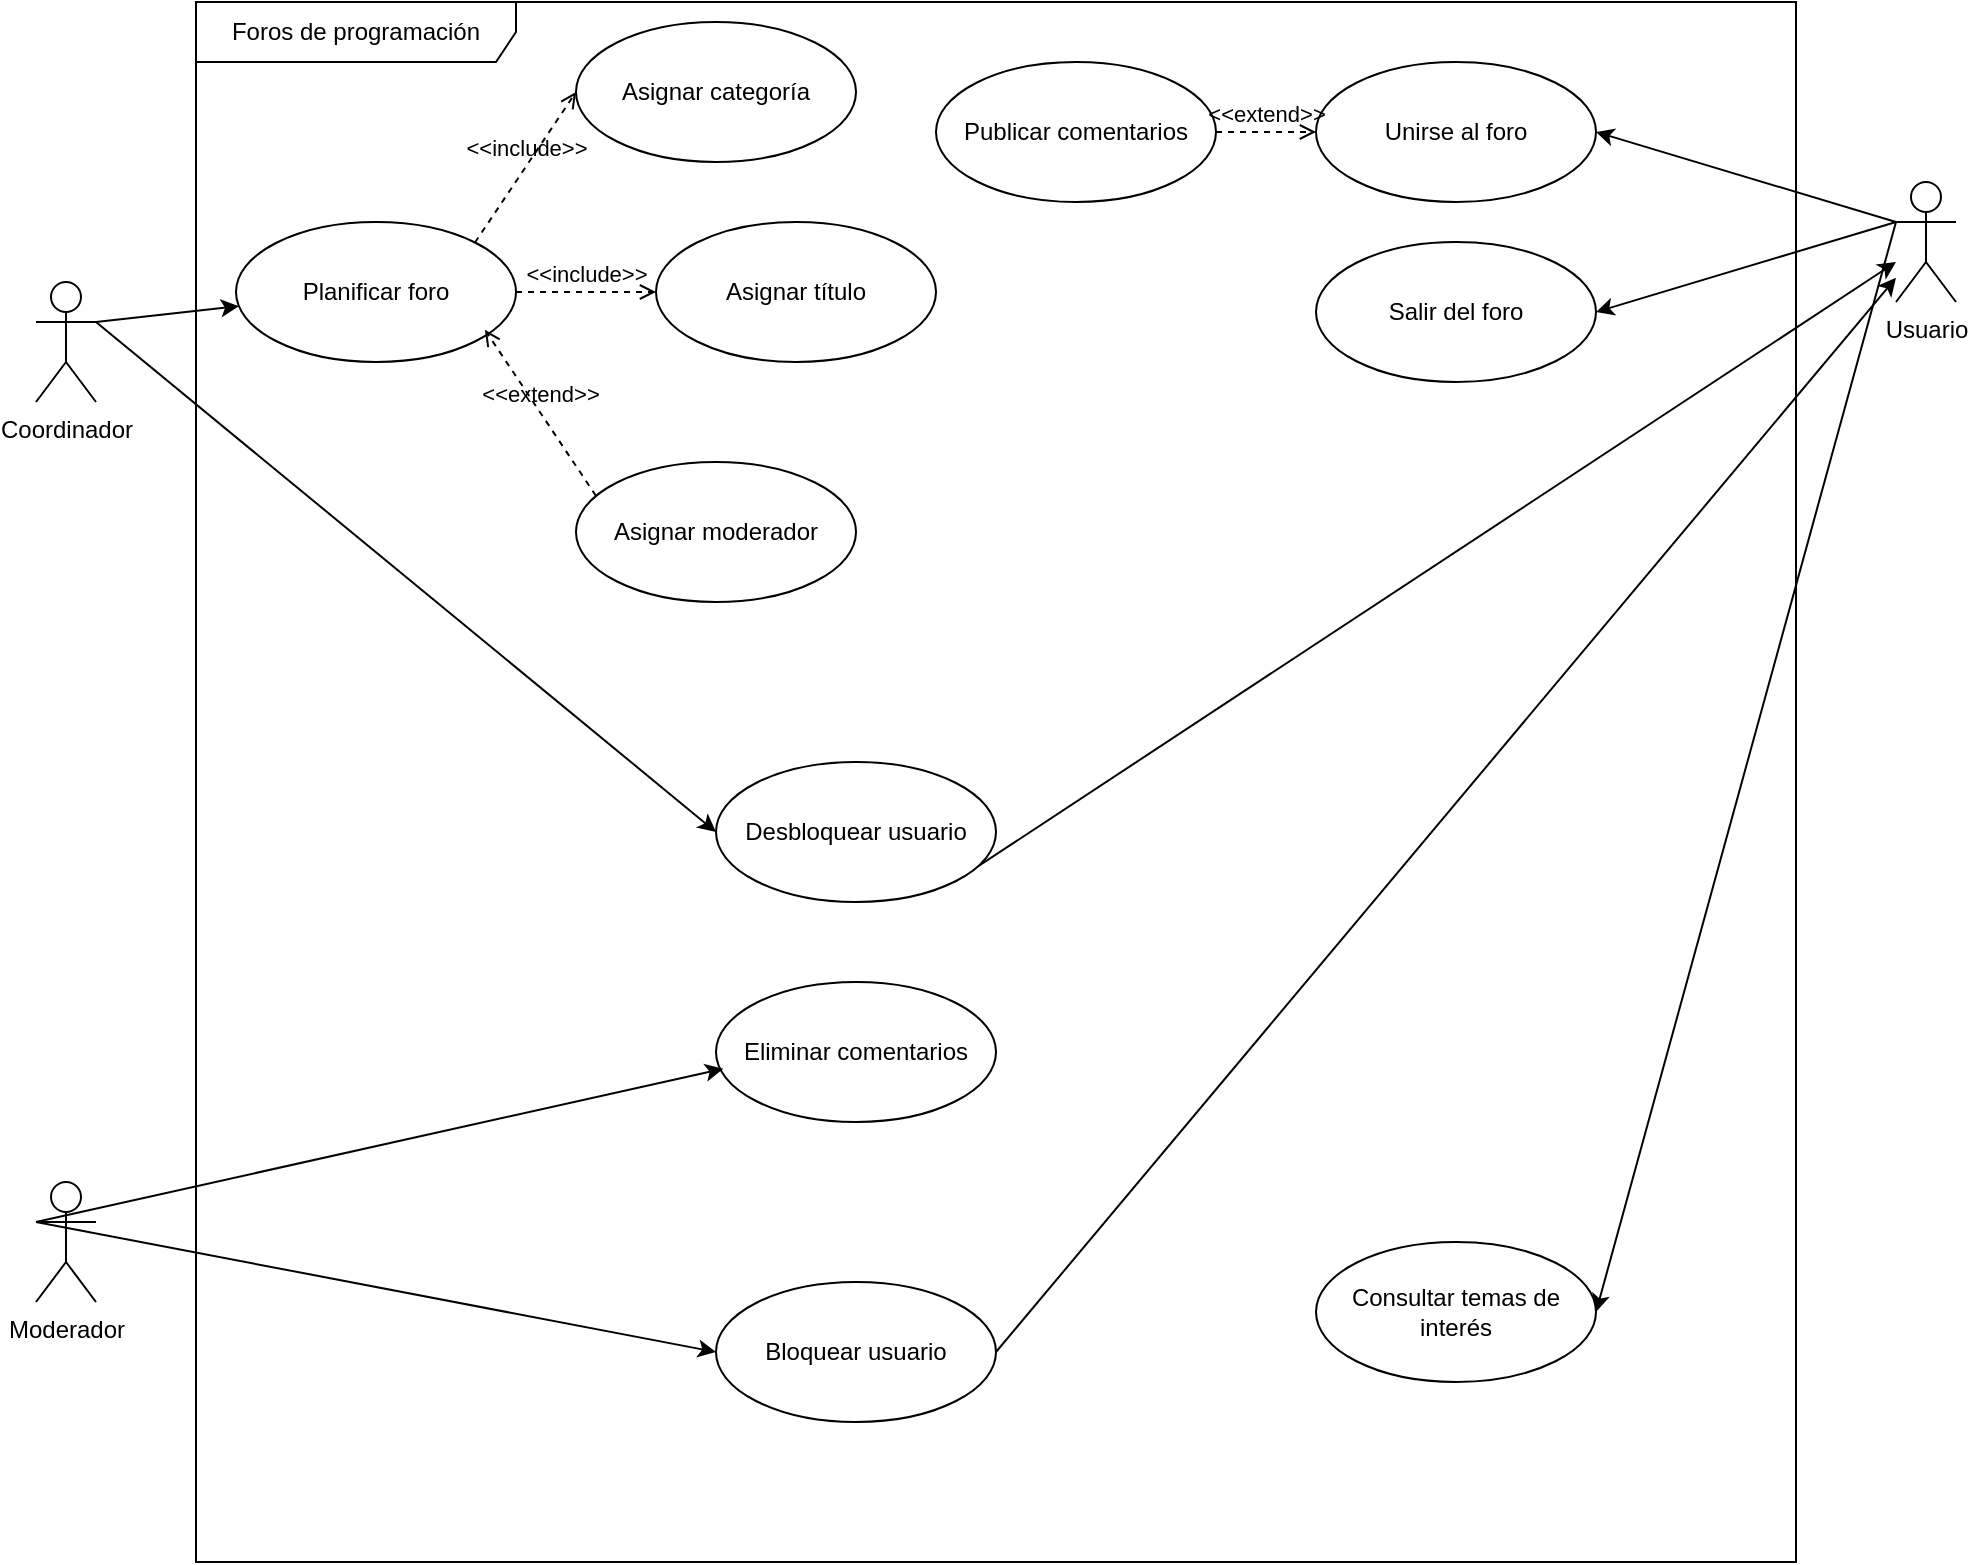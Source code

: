 <mxfile>
    <diagram id="hAJJWHomR5pgsVBHqUwW" name="Página-1">
        <mxGraphModel dx="1431" dy="804" grid="1" gridSize="10" guides="1" tooltips="1" connect="1" arrows="1" fold="1" page="1" pageScale="1" pageWidth="827" pageHeight="1169" math="0" shadow="0">
            <root>
                <mxCell id="0"/>
                <mxCell id="1" parent="0"/>
                <mxCell id="2" value="Foros de programación" style="shape=umlFrame;whiteSpace=wrap;html=1;pointerEvents=0;recursiveResize=0;container=1;collapsible=0;width=160;" vertex="1" parent="1">
                    <mxGeometry x="230" y="100" width="800" height="780" as="geometry"/>
                </mxCell>
                <mxCell id="6" value="Asignar categoría" style="ellipse;whiteSpace=wrap;html=1;" vertex="1" parent="2">
                    <mxGeometry x="190" y="10" width="140" height="70" as="geometry"/>
                </mxCell>
                <mxCell id="7" value="Planificar foro" style="ellipse;whiteSpace=wrap;html=1;" vertex="1" parent="2">
                    <mxGeometry x="20" y="110" width="140" height="70" as="geometry"/>
                </mxCell>
                <mxCell id="8" value="Asignar título" style="ellipse;whiteSpace=wrap;html=1;" vertex="1" parent="2">
                    <mxGeometry x="230" y="110" width="140" height="70" as="geometry"/>
                </mxCell>
                <mxCell id="9" value="Asignar moderador" style="ellipse;whiteSpace=wrap;html=1;" vertex="1" parent="2">
                    <mxGeometry x="190" y="230" width="140" height="70" as="geometry"/>
                </mxCell>
                <mxCell id="11" value="Unirse al foro" style="ellipse;whiteSpace=wrap;html=1;" vertex="1" parent="2">
                    <mxGeometry x="560" y="30" width="140" height="70" as="geometry"/>
                </mxCell>
                <mxCell id="12" value="Publicar comentarios" style="ellipse;whiteSpace=wrap;html=1;" vertex="1" parent="2">
                    <mxGeometry x="370" y="30" width="140" height="70" as="geometry"/>
                </mxCell>
                <mxCell id="14" value="Salir del foro" style="ellipse;whiteSpace=wrap;html=1;" vertex="1" parent="2">
                    <mxGeometry x="560" y="120" width="140" height="70" as="geometry"/>
                </mxCell>
                <mxCell id="15" value="Consultar temas de interés" style="ellipse;whiteSpace=wrap;html=1;" vertex="1" parent="2">
                    <mxGeometry x="560" y="620" width="140" height="70" as="geometry"/>
                </mxCell>
                <mxCell id="37" style="edgeStyle=none;html=1;exitX=1;exitY=1;exitDx=0;exitDy=0;" edge="1" parent="2" source="19">
                    <mxGeometry relative="1" as="geometry">
                        <mxPoint x="850" y="130.0" as="targetPoint"/>
                    </mxGeometry>
                </mxCell>
                <mxCell id="19" value="Desbloquear usuario" style="ellipse;whiteSpace=wrap;html=1;" vertex="1" parent="2">
                    <mxGeometry x="260" y="380" width="140" height="70" as="geometry"/>
                </mxCell>
                <mxCell id="20" value="Eliminar comentarios" style="ellipse;whiteSpace=wrap;html=1;" vertex="1" parent="2">
                    <mxGeometry x="260" y="490" width="140" height="70" as="geometry"/>
                </mxCell>
                <mxCell id="21" value="Bloquear usuario" style="ellipse;whiteSpace=wrap;html=1;" vertex="1" parent="2">
                    <mxGeometry x="260" y="640" width="140" height="70" as="geometry"/>
                </mxCell>
                <mxCell id="31" value="&amp;lt;&amp;lt;extend&amp;gt;&amp;gt;" style="html=1;verticalAlign=bottom;labelBackgroundColor=none;endArrow=open;endFill=0;dashed=1;exitX=0.071;exitY=0.241;exitDx=0;exitDy=0;entryX=0.889;entryY=0.77;entryDx=0;entryDy=0;entryPerimeter=0;exitPerimeter=0;" edge="1" parent="2" source="9" target="7">
                    <mxGeometry width="160" relative="1" as="geometry">
                        <mxPoint x="70" y="220" as="sourcePoint"/>
                        <mxPoint x="230" y="220" as="targetPoint"/>
                    </mxGeometry>
                </mxCell>
                <mxCell id="32" value="&amp;lt;&amp;lt;include&amp;gt;&amp;gt;" style="html=1;verticalAlign=bottom;labelBackgroundColor=none;endArrow=open;endFill=0;dashed=1;entryX=0;entryY=0.5;entryDx=0;entryDy=0;exitX=1;exitY=0;exitDx=0;exitDy=0;" edge="1" parent="2" source="7" target="6">
                    <mxGeometry width="160" relative="1" as="geometry">
                        <mxPoint x="80" y="100" as="sourcePoint"/>
                        <mxPoint x="240" y="100" as="targetPoint"/>
                    </mxGeometry>
                </mxCell>
                <mxCell id="33" value="&amp;lt;&amp;lt;include&amp;gt;&amp;gt;" style="html=1;verticalAlign=bottom;labelBackgroundColor=none;endArrow=open;endFill=0;dashed=1;entryX=0;entryY=0.5;entryDx=0;entryDy=0;exitX=1;exitY=0.5;exitDx=0;exitDy=0;" edge="1" parent="2" source="7" target="8">
                    <mxGeometry width="160" relative="1" as="geometry">
                        <mxPoint x="149" y="130" as="sourcePoint"/>
                        <mxPoint x="200" y="55" as="targetPoint"/>
                    </mxGeometry>
                </mxCell>
                <mxCell id="35" value="&amp;lt;&amp;lt;extend&amp;gt;&amp;gt;" style="html=1;verticalAlign=bottom;labelBackgroundColor=none;endArrow=open;endFill=0;dashed=1;entryX=0;entryY=0.5;entryDx=0;entryDy=0;exitX=1;exitY=0.5;exitDx=0;exitDy=0;" edge="1" parent="2" source="12" target="11">
                    <mxGeometry width="160" relative="1" as="geometry">
                        <mxPoint x="390" y="200" as="sourcePoint"/>
                        <mxPoint x="550" y="200" as="targetPoint"/>
                    </mxGeometry>
                </mxCell>
                <mxCell id="24" style="edgeStyle=none;html=1;exitX=0;exitY=0.333;exitDx=0;exitDy=0;exitPerimeter=0;entryX=1;entryY=0.5;entryDx=0;entryDy=0;" edge="1" parent="1" source="3" target="11">
                    <mxGeometry relative="1" as="geometry"/>
                </mxCell>
                <mxCell id="25" style="edgeStyle=none;html=1;entryX=1;entryY=0.5;entryDx=0;entryDy=0;" edge="1" parent="1" target="14">
                    <mxGeometry relative="1" as="geometry">
                        <mxPoint x="1080" y="210" as="sourcePoint"/>
                    </mxGeometry>
                </mxCell>
                <mxCell id="27" style="edgeStyle=none;html=1;exitX=0;exitY=0.333;exitDx=0;exitDy=0;exitPerimeter=0;entryX=1;entryY=0.5;entryDx=0;entryDy=0;" edge="1" parent="1" source="3" target="15">
                    <mxGeometry relative="1" as="geometry"/>
                </mxCell>
                <mxCell id="3" value="Usuario" style="shape=umlActor;verticalLabelPosition=bottom;verticalAlign=top;html=1;" vertex="1" parent="1">
                    <mxGeometry x="1080" y="190" width="30" height="60" as="geometry"/>
                </mxCell>
                <mxCell id="22" style="edgeStyle=none;html=1;exitX=1;exitY=0.333;exitDx=0;exitDy=0;exitPerimeter=0;" edge="1" parent="1" source="10" target="7">
                    <mxGeometry relative="1" as="geometry"/>
                </mxCell>
                <mxCell id="23" style="edgeStyle=none;html=1;exitX=1;exitY=0.333;exitDx=0;exitDy=0;exitPerimeter=0;entryX=0;entryY=0.5;entryDx=0;entryDy=0;" edge="1" parent="1" source="10" target="19">
                    <mxGeometry relative="1" as="geometry"/>
                </mxCell>
                <mxCell id="10" value="Coordinador" style="shape=umlActor;verticalLabelPosition=bottom;verticalAlign=top;html=1;" vertex="1" parent="1">
                    <mxGeometry x="150" y="240" width="30" height="60" as="geometry"/>
                </mxCell>
                <mxCell id="28" style="edgeStyle=none;html=1;exitX=0;exitY=0.333;exitDx=0;exitDy=0;exitPerimeter=0;entryX=0.026;entryY=0.62;entryDx=0;entryDy=0;entryPerimeter=0;" edge="1" parent="1" source="16" target="20">
                    <mxGeometry relative="1" as="geometry">
                        <mxPoint x="580" y="480" as="targetPoint"/>
                    </mxGeometry>
                </mxCell>
                <mxCell id="16" value="Moderador" style="shape=umlActor;verticalLabelPosition=bottom;verticalAlign=top;html=1;" vertex="1" parent="1">
                    <mxGeometry x="150" y="690" width="30" height="60" as="geometry"/>
                </mxCell>
                <mxCell id="29" style="edgeStyle=none;html=1;exitX=0;exitY=0.333;exitDx=0;exitDy=0;exitPerimeter=0;entryX=0;entryY=0.5;entryDx=0;entryDy=0;" edge="1" parent="1" source="16" target="21">
                    <mxGeometry relative="1" as="geometry"/>
                </mxCell>
                <mxCell id="36" style="edgeStyle=none;html=1;exitX=1;exitY=0.5;exitDx=0;exitDy=0;" edge="1" parent="1" source="21" target="3">
                    <mxGeometry relative="1" as="geometry"/>
                </mxCell>
            </root>
        </mxGraphModel>
    </diagram>
</mxfile>